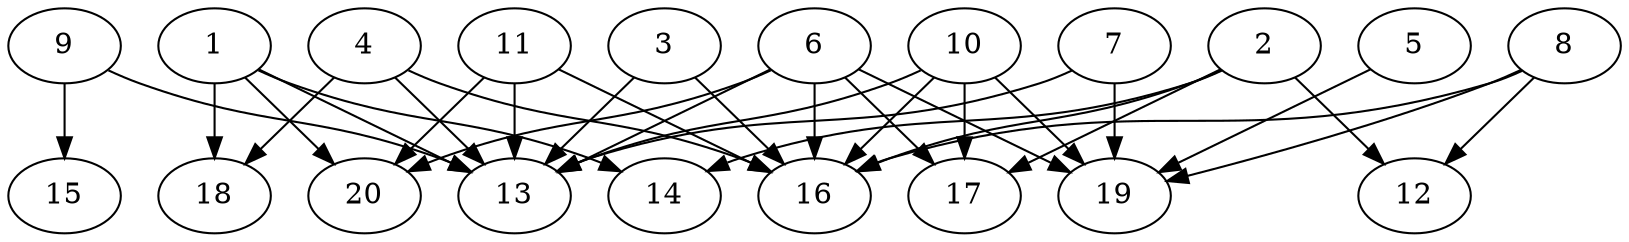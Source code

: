 // DAG automatically generated by daggen at Thu Oct  3 13:58:43 2019
// ./daggen --dot -n 20 --ccr 0.4 --fat 0.7 --regular 0.5 --density 0.7 --mindata 5242880 --maxdata 52428800 
digraph G {
  1 [size="89643520", alpha="0.07", expect_size="35857408"] 
  1 -> 13 [size ="35857408"]
  1 -> 14 [size ="35857408"]
  1 -> 18 [size ="35857408"]
  1 -> 20 [size ="35857408"]
  2 [size="93980160", alpha="0.17", expect_size="37592064"] 
  2 -> 12 [size ="37592064"]
  2 -> 14 [size ="37592064"]
  2 -> 16 [size ="37592064"]
  2 -> 17 [size ="37592064"]
  3 [size="86645760", alpha="0.12", expect_size="34658304"] 
  3 -> 13 [size ="34658304"]
  3 -> 16 [size ="34658304"]
  4 [size="109550080", alpha="0.08", expect_size="43820032"] 
  4 -> 13 [size ="43820032"]
  4 -> 16 [size ="43820032"]
  4 -> 18 [size ="43820032"]
  5 [size="62218240", alpha="0.15", expect_size="24887296"] 
  5 -> 19 [size ="24887296"]
  6 [size="53342720", alpha="0.13", expect_size="21337088"] 
  6 -> 13 [size ="21337088"]
  6 -> 16 [size ="21337088"]
  6 -> 17 [size ="21337088"]
  6 -> 19 [size ="21337088"]
  6 -> 20 [size ="21337088"]
  7 [size="83596800", alpha="0.00", expect_size="33438720"] 
  7 -> 13 [size ="33438720"]
  7 -> 19 [size ="33438720"]
  8 [size="52497920", alpha="0.12", expect_size="20999168"] 
  8 -> 12 [size ="20999168"]
  8 -> 16 [size ="20999168"]
  8 -> 19 [size ="20999168"]
  9 [size="83125760", alpha="0.09", expect_size="33250304"] 
  9 -> 13 [size ="33250304"]
  9 -> 15 [size ="33250304"]
  10 [size="72906240", alpha="0.06", expect_size="29162496"] 
  10 -> 13 [size ="29162496"]
  10 -> 16 [size ="29162496"]
  10 -> 17 [size ="29162496"]
  10 -> 19 [size ="29162496"]
  11 [size="31349760", alpha="0.01", expect_size="12539904"] 
  11 -> 13 [size ="12539904"]
  11 -> 16 [size ="12539904"]
  11 -> 20 [size ="12539904"]
  12 [size="70003200", alpha="0.14", expect_size="28001280"] 
  13 [size="50416640", alpha="0.13", expect_size="20166656"] 
  14 [size="122416640", alpha="0.18", expect_size="48966656"] 
  15 [size="52764160", alpha="0.07", expect_size="21105664"] 
  16 [size="20815360", alpha="0.05", expect_size="8326144"] 
  17 [size="100398080", alpha="0.14", expect_size="40159232"] 
  18 [size="103272960", alpha="0.19", expect_size="41309184"] 
  19 [size="55424000", alpha="0.07", expect_size="22169600"] 
  20 [size="107827200", alpha="0.16", expect_size="43130880"] 
}
